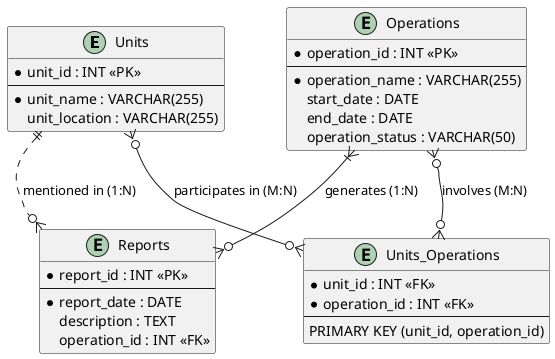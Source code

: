 @startuml

entity "Units" as Units {
  * unit_id : INT <<PK>>
  --
  * unit_name : VARCHAR(255)
  unit_location : VARCHAR(255)
}

entity "Operations" as Operations {
  * operation_id : INT <<PK>>
  --
  * operation_name : VARCHAR(255)
  start_date : DATE
  end_date : DATE
  operation_status : VARCHAR(50)
}

entity "Reports" as Reports {
  * report_id : INT <<PK>>
  --
  * report_date : DATE
  description : TEXT
  operation_id : INT <<FK>>
}

entity "Units_Operations" as Units_Operations {
  * unit_id : INT <<FK>>
  * operation_id : INT <<FK>>
  --
  PRIMARY KEY (unit_id, operation_id)
}

' Зв'язки між сутностями
Units }o--o{ Units_Operations : "participates in (M:N)"
Operations }o--o{ Units_Operations : "involves (M:N)"
Operations }|--o{ Reports : "generates (1:N)"
Units ||.o{ Reports : "mentioned in (1:N)"

@enduml